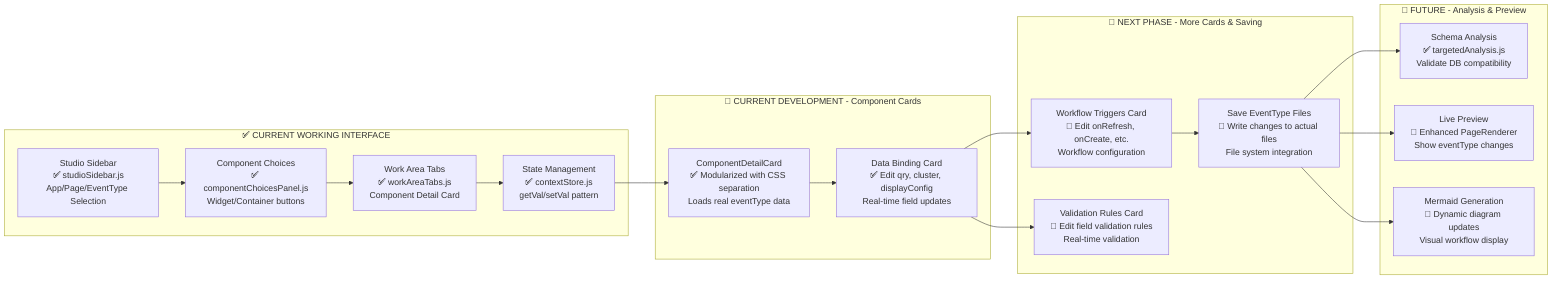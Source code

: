 graph LR
    subgraph "✅ CURRENT WORKING INTERFACE"
      A["Studio Sidebar<br/>✅ studioSidebar.js<br/>App/Page/EventType Selection"] --> B["Component Choices<br/>✅ componentChoicesPanel.js<br/>Widget/Container buttons"]
      B --> C["Work Area Tabs<br/>✅ workAreaTabs.js<br/>Component Detail Card"]
      C --> D["State Management<br/>✅ contextStore.js<br/>getVal/setVal pattern"]
    end

    subgraph "🚧 CURRENT DEVELOPMENT - Component Cards"
      D --> E["ComponentDetailCard<br/>✅ Modularized with CSS separation<br/>Loads real eventType data"]
      E --> F["Data Binding Card<br/>✅ Edit qry, cluster, displayConfig<br/>Real-time field updates"]
    end
    
    subgraph "🚧 NEXT PHASE - More Cards & Saving"
      F --> G["Workflow Triggers Card<br/>🚧 Edit onRefresh, onCreate, etc.<br/>Workflow configuration"]
      F --> H["Validation Rules Card<br/>🚧 Edit field validation rules<br/>Real-time validation"]
      G --> I["Save EventType Files<br/>🚧 Write changes to actual files<br/>File system integration"]
    end

    subgraph "🔮 FUTURE - Analysis & Preview"
      I --> J["Schema Analysis<br/>✅ targetedAnalysis.js<br/>Validate DB compatibility"]
      I --> K["Live Preview<br/>🔮 Enhanced PageRenderer<br/>Show eventType changes"]
      I --> L["Mermaid Generation<br/>🔮 Dynamic diagram updates<br/>Visual workflow display"]
    end